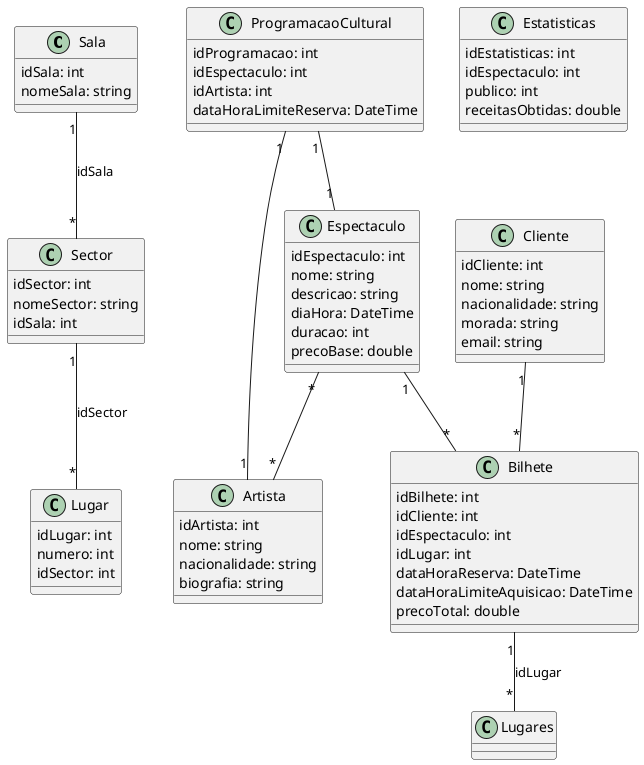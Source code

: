 @startuml casa_musica

class Sala {
    idSala: int
    nomeSala: string
}

class Sector {
    idSector: int
    nomeSector: string
    idSala: int
}

class Lugar {
    idLugar: int
    numero: int
    idSector: int
}

class Espectaculo {
    idEspectaculo: int
    nome: string
    descricao: string
    diaHora: DateTime
    duracao: int
    precoBase: double
}

class Artista {
    idArtista: int
    nome: string
    nacionalidade: string
    biografia: string
}

class ProgramacaoCultural {
    idProgramacao: int
    idEspectaculo: int
    idArtista: int
    dataHoraLimiteReserva: DateTime
}

class Cliente {
    idCliente: int
    nome: string
    nacionalidade: string
    morada: string
    email: string
}

class Bilhete {
    idBilhete: int
    idCliente: int
    idEspectaculo: int
    idLugar: int
    dataHoraReserva: DateTime
    dataHoraLimiteAquisicao: DateTime
    precoTotal: double
}

class Estatisticas {
    idEstatisticas: int
    idEspectaculo: int
    publico: int
    receitasObtidas: double
}

Sala "1" -- "*" Sector : idSala
Sector "1" -- "*" Lugar : idSector 
Espectaculo "*" -- "*" Artista 
Cliente "1" -- "*" Bilhete 
Espectaculo "1" -- "*" Bilhete  
ProgramacaoCultural "1" -- "1" Espectaculo  
ProgramacaoCultural "1" -- "1" Artista  

Bilhete "1" -- "*" Lugares : idLugar 

@enduml
